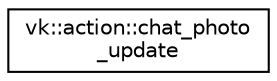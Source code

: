 digraph "Graphical Class Hierarchy"
{
 // LATEX_PDF_SIZE
  edge [fontname="Helvetica",fontsize="10",labelfontname="Helvetica",labelfontsize="10"];
  node [fontname="Helvetica",fontsize="10",shape=record];
  rankdir="LR";
  Node0 [label="vk::action::chat_photo\l_update",height=0.2,width=0.4,color="black", fillcolor="white", style="filled",URL="$structvk_1_1action_1_1chat__photo__update.html",tooltip=" "];
}
